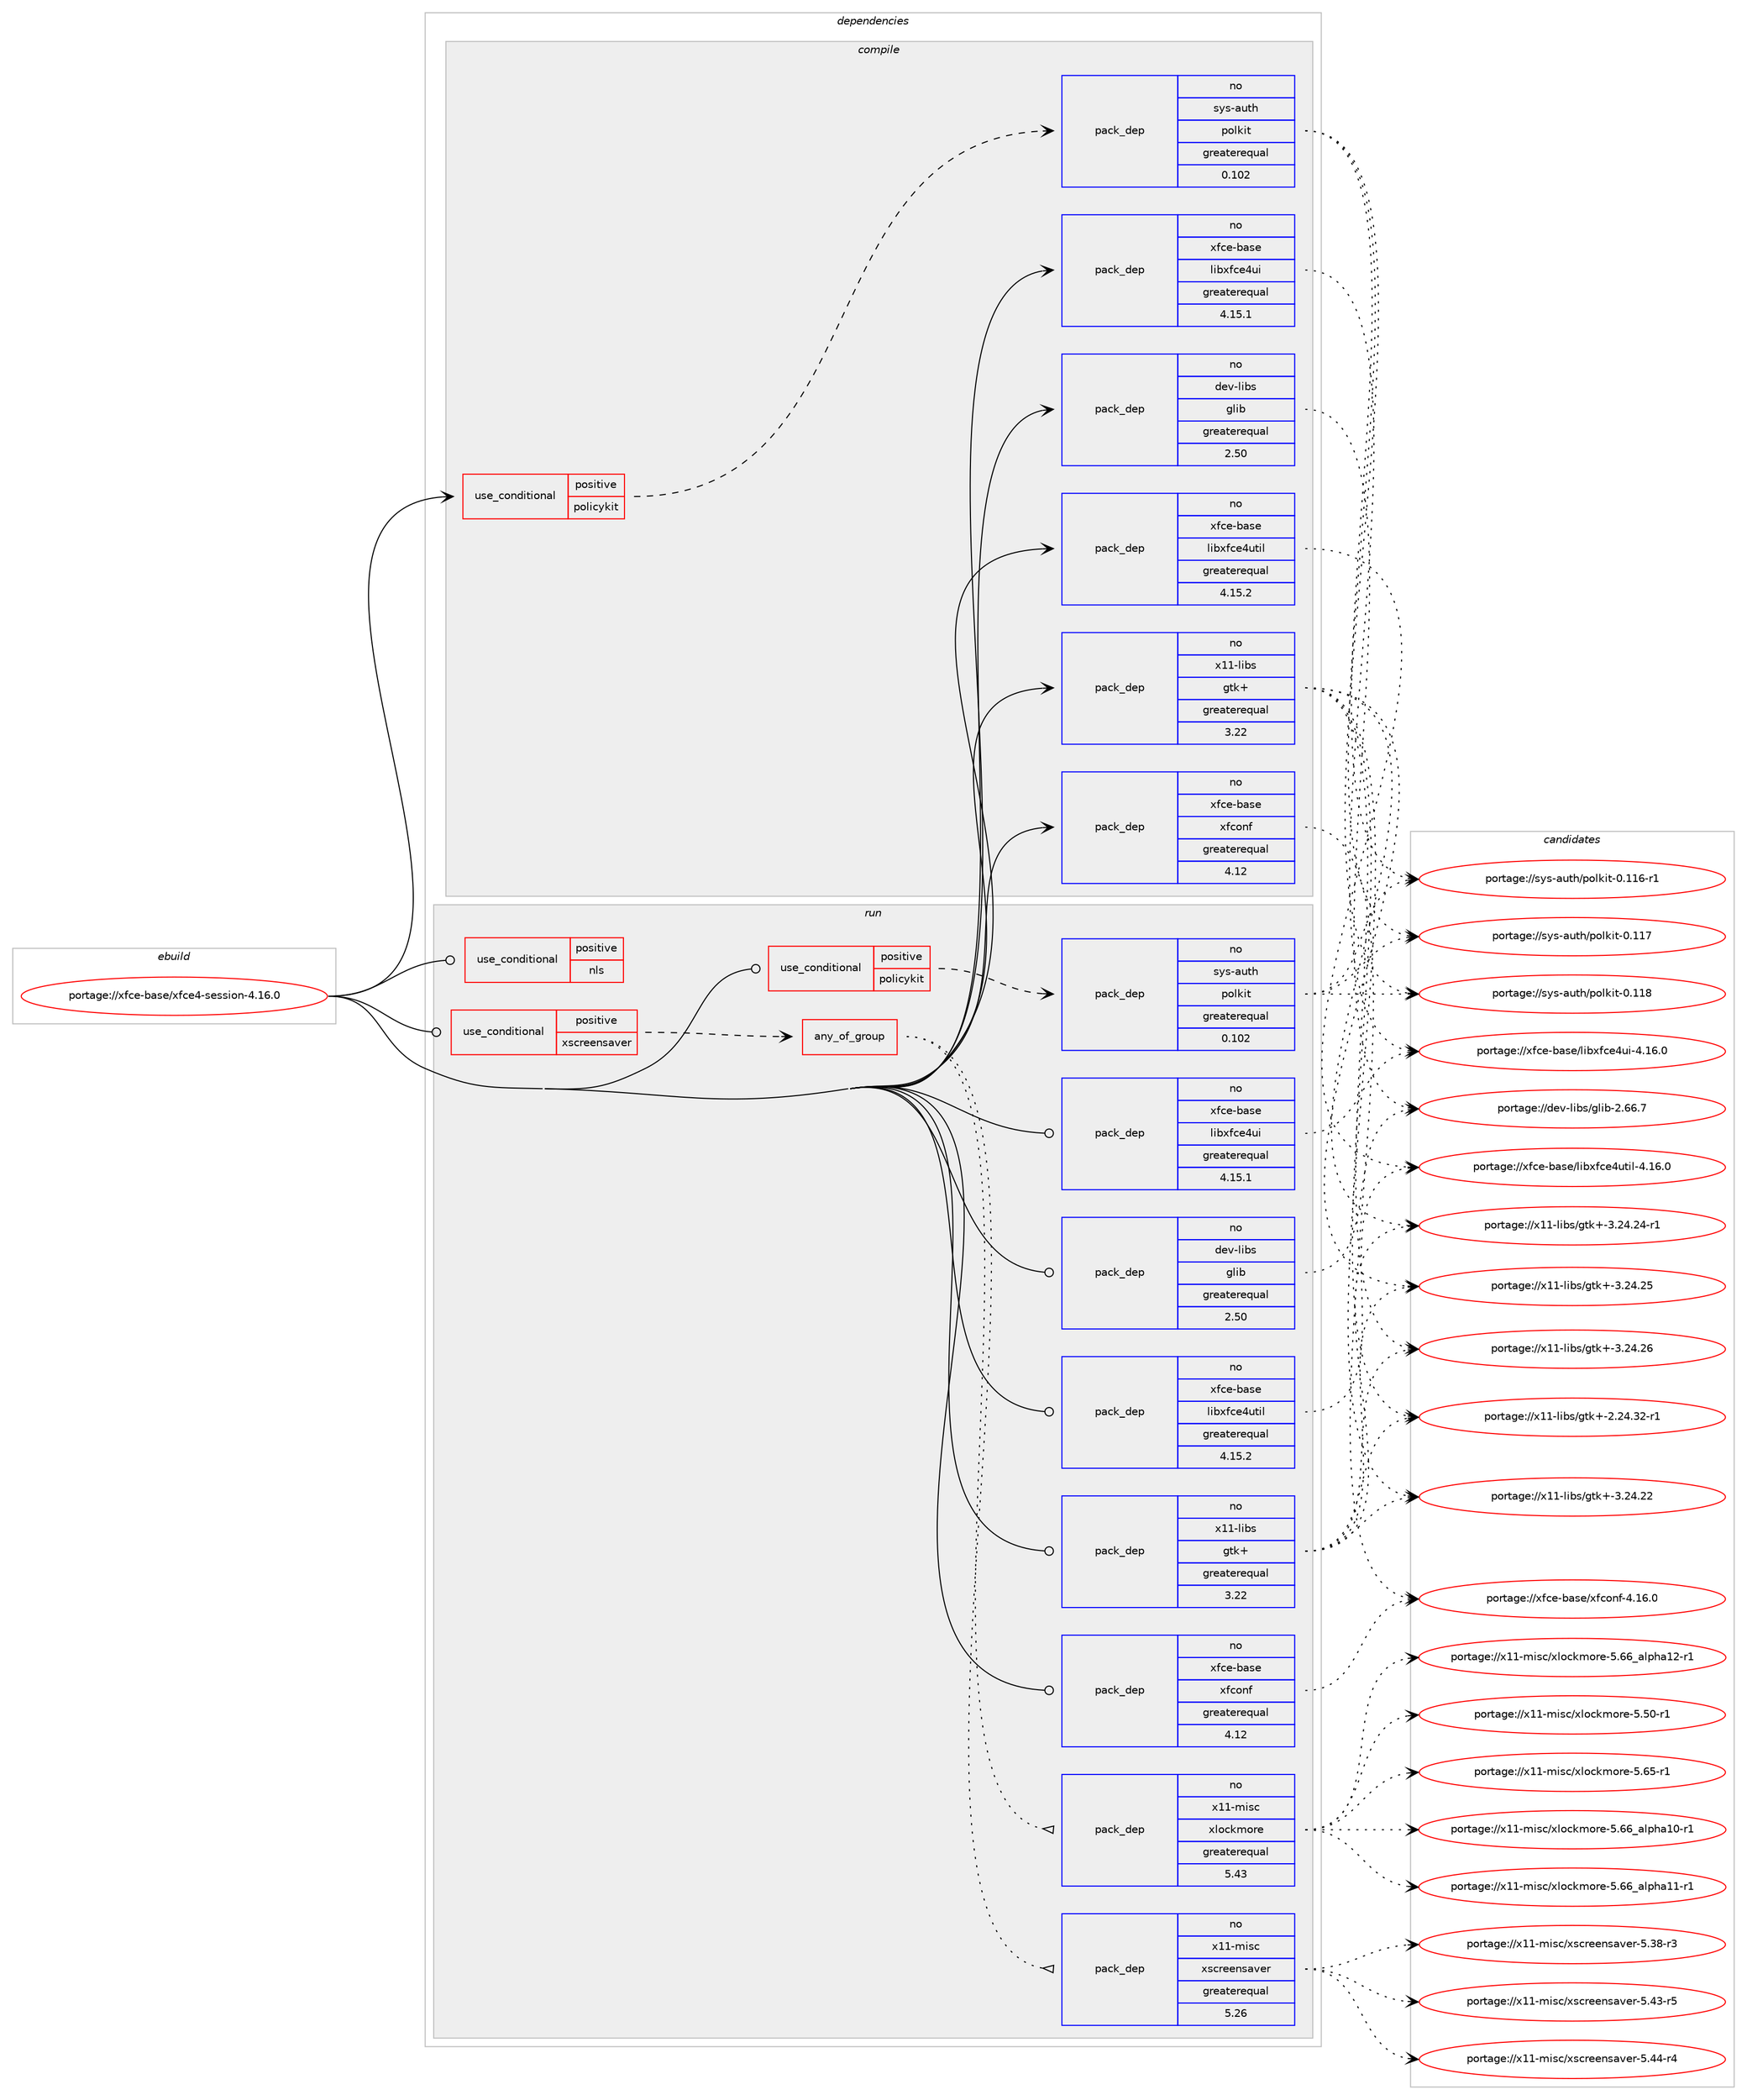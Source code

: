 digraph prolog {

# *************
# Graph options
# *************

newrank=true;
concentrate=true;
compound=true;
graph [rankdir=LR,fontname=Helvetica,fontsize=10,ranksep=1.5];#, ranksep=2.5, nodesep=0.2];
edge  [arrowhead=vee];
node  [fontname=Helvetica,fontsize=10];

# **********
# The ebuild
# **********

subgraph cluster_leftcol {
color=gray;
rank=same;
label=<<i>ebuild</i>>;
id [label="portage://xfce-base/xfce4-session-4.16.0", color=red, width=4, href="../xfce-base/xfce4-session-4.16.0.svg"];
}

# ****************
# The dependencies
# ****************

subgraph cluster_midcol {
color=gray;
label=<<i>dependencies</i>>;
subgraph cluster_compile {
fillcolor="#eeeeee";
style=filled;
label=<<i>compile</i>>;
subgraph cond2332 {
dependency4001 [label=<<TABLE BORDER="0" CELLBORDER="1" CELLSPACING="0" CELLPADDING="4"><TR><TD ROWSPAN="3" CELLPADDING="10">use_conditional</TD></TR><TR><TD>positive</TD></TR><TR><TD>policykit</TD></TR></TABLE>>, shape=none, color=red];
subgraph pack1569 {
dependency4002 [label=<<TABLE BORDER="0" CELLBORDER="1" CELLSPACING="0" CELLPADDING="4" WIDTH="220"><TR><TD ROWSPAN="6" CELLPADDING="30">pack_dep</TD></TR><TR><TD WIDTH="110">no</TD></TR><TR><TD>sys-auth</TD></TR><TR><TD>polkit</TD></TR><TR><TD>greaterequal</TD></TR><TR><TD>0.102</TD></TR></TABLE>>, shape=none, color=blue];
}
dependency4001:e -> dependency4002:w [weight=20,style="dashed",arrowhead="vee"];
}
id:e -> dependency4001:w [weight=20,style="solid",arrowhead="vee"];
subgraph pack1570 {
dependency4003 [label=<<TABLE BORDER="0" CELLBORDER="1" CELLSPACING="0" CELLPADDING="4" WIDTH="220"><TR><TD ROWSPAN="6" CELLPADDING="30">pack_dep</TD></TR><TR><TD WIDTH="110">no</TD></TR><TR><TD>dev-libs</TD></TR><TR><TD>glib</TD></TR><TR><TD>greaterequal</TD></TR><TR><TD>2.50</TD></TR></TABLE>>, shape=none, color=blue];
}
id:e -> dependency4003:w [weight=20,style="solid",arrowhead="vee"];
subgraph pack1571 {
dependency4004 [label=<<TABLE BORDER="0" CELLBORDER="1" CELLSPACING="0" CELLPADDING="4" WIDTH="220"><TR><TD ROWSPAN="6" CELLPADDING="30">pack_dep</TD></TR><TR><TD WIDTH="110">no</TD></TR><TR><TD>x11-libs</TD></TR><TR><TD>gtk+</TD></TR><TR><TD>greaterequal</TD></TR><TR><TD>3.22</TD></TR></TABLE>>, shape=none, color=blue];
}
id:e -> dependency4004:w [weight=20,style="solid",arrowhead="vee"];
# *** BEGIN UNKNOWN DEPENDENCY TYPE (TODO) ***
# id -> package_dependency(portage://xfce-base/xfce4-session-4.16.0,install,no,x11-libs,libSM,none,[,,],[],[])
# *** END UNKNOWN DEPENDENCY TYPE (TODO) ***

# *** BEGIN UNKNOWN DEPENDENCY TYPE (TODO) ***
# id -> package_dependency(portage://xfce-base/xfce4-session-4.16.0,install,no,x11-libs,libX11,none,[,,],[],[])
# *** END UNKNOWN DEPENDENCY TYPE (TODO) ***

# *** BEGIN UNKNOWN DEPENDENCY TYPE (TODO) ***
# id -> package_dependency(portage://xfce-base/xfce4-session-4.16.0,install,no,x11-libs,libwnck,none,[,,],[slot(3)],[])
# *** END UNKNOWN DEPENDENCY TYPE (TODO) ***

subgraph pack1572 {
dependency4005 [label=<<TABLE BORDER="0" CELLBORDER="1" CELLSPACING="0" CELLPADDING="4" WIDTH="220"><TR><TD ROWSPAN="6" CELLPADDING="30">pack_dep</TD></TR><TR><TD WIDTH="110">no</TD></TR><TR><TD>xfce-base</TD></TR><TR><TD>libxfce4ui</TD></TR><TR><TD>greaterequal</TD></TR><TR><TD>4.15.1</TD></TR></TABLE>>, shape=none, color=blue];
}
id:e -> dependency4005:w [weight=20,style="solid",arrowhead="vee"];
subgraph pack1573 {
dependency4006 [label=<<TABLE BORDER="0" CELLBORDER="1" CELLSPACING="0" CELLPADDING="4" WIDTH="220"><TR><TD ROWSPAN="6" CELLPADDING="30">pack_dep</TD></TR><TR><TD WIDTH="110">no</TD></TR><TR><TD>xfce-base</TD></TR><TR><TD>libxfce4util</TD></TR><TR><TD>greaterequal</TD></TR><TR><TD>4.15.2</TD></TR></TABLE>>, shape=none, color=blue];
}
id:e -> dependency4006:w [weight=20,style="solid",arrowhead="vee"];
subgraph pack1574 {
dependency4007 [label=<<TABLE BORDER="0" CELLBORDER="1" CELLSPACING="0" CELLPADDING="4" WIDTH="220"><TR><TD ROWSPAN="6" CELLPADDING="30">pack_dep</TD></TR><TR><TD WIDTH="110">no</TD></TR><TR><TD>xfce-base</TD></TR><TR><TD>xfconf</TD></TR><TR><TD>greaterequal</TD></TR><TR><TD>4.12</TD></TR></TABLE>>, shape=none, color=blue];
}
id:e -> dependency4007:w [weight=20,style="solid",arrowhead="vee"];
}
subgraph cluster_compileandrun {
fillcolor="#eeeeee";
style=filled;
label=<<i>compile and run</i>>;
}
subgraph cluster_run {
fillcolor="#eeeeee";
style=filled;
label=<<i>run</i>>;
subgraph cond2333 {
dependency4008 [label=<<TABLE BORDER="0" CELLBORDER="1" CELLSPACING="0" CELLPADDING="4"><TR><TD ROWSPAN="3" CELLPADDING="10">use_conditional</TD></TR><TR><TD>positive</TD></TR><TR><TD>nls</TD></TR></TABLE>>, shape=none, color=red];
# *** BEGIN UNKNOWN DEPENDENCY TYPE (TODO) ***
# dependency4008 -> package_dependency(portage://xfce-base/xfce4-session-4.16.0,run,no,x11-misc,xdg-user-dirs,none,[,,],[],[])
# *** END UNKNOWN DEPENDENCY TYPE (TODO) ***

}
id:e -> dependency4008:w [weight=20,style="solid",arrowhead="odot"];
subgraph cond2334 {
dependency4009 [label=<<TABLE BORDER="0" CELLBORDER="1" CELLSPACING="0" CELLPADDING="4"><TR><TD ROWSPAN="3" CELLPADDING="10">use_conditional</TD></TR><TR><TD>positive</TD></TR><TR><TD>policykit</TD></TR></TABLE>>, shape=none, color=red];
subgraph pack1575 {
dependency4010 [label=<<TABLE BORDER="0" CELLBORDER="1" CELLSPACING="0" CELLPADDING="4" WIDTH="220"><TR><TD ROWSPAN="6" CELLPADDING="30">pack_dep</TD></TR><TR><TD WIDTH="110">no</TD></TR><TR><TD>sys-auth</TD></TR><TR><TD>polkit</TD></TR><TR><TD>greaterequal</TD></TR><TR><TD>0.102</TD></TR></TABLE>>, shape=none, color=blue];
}
dependency4009:e -> dependency4010:w [weight=20,style="dashed",arrowhead="vee"];
}
id:e -> dependency4009:w [weight=20,style="solid",arrowhead="odot"];
subgraph cond2335 {
dependency4011 [label=<<TABLE BORDER="0" CELLBORDER="1" CELLSPACING="0" CELLPADDING="4"><TR><TD ROWSPAN="3" CELLPADDING="10">use_conditional</TD></TR><TR><TD>positive</TD></TR><TR><TD>xscreensaver</TD></TR></TABLE>>, shape=none, color=red];
subgraph any89 {
dependency4012 [label=<<TABLE BORDER="0" CELLBORDER="1" CELLSPACING="0" CELLPADDING="4"><TR><TD CELLPADDING="10">any_of_group</TD></TR></TABLE>>, shape=none, color=red];# *** BEGIN UNKNOWN DEPENDENCY TYPE (TODO) ***
# dependency4012 -> package_dependency(portage://xfce-base/xfce4-session-4.16.0,run,no,xfce-extra,xfce4-screensaver,none,[,,],[],[])
# *** END UNKNOWN DEPENDENCY TYPE (TODO) ***

subgraph pack1576 {
dependency4013 [label=<<TABLE BORDER="0" CELLBORDER="1" CELLSPACING="0" CELLPADDING="4" WIDTH="220"><TR><TD ROWSPAN="6" CELLPADDING="30">pack_dep</TD></TR><TR><TD WIDTH="110">no</TD></TR><TR><TD>x11-misc</TD></TR><TR><TD>xscreensaver</TD></TR><TR><TD>greaterequal</TD></TR><TR><TD>5.26</TD></TR></TABLE>>, shape=none, color=blue];
}
dependency4012:e -> dependency4013:w [weight=20,style="dotted",arrowhead="oinv"];
subgraph pack1577 {
dependency4014 [label=<<TABLE BORDER="0" CELLBORDER="1" CELLSPACING="0" CELLPADDING="4" WIDTH="220"><TR><TD ROWSPAN="6" CELLPADDING="30">pack_dep</TD></TR><TR><TD WIDTH="110">no</TD></TR><TR><TD>x11-misc</TD></TR><TR><TD>xlockmore</TD></TR><TR><TD>greaterequal</TD></TR><TR><TD>5.43</TD></TR></TABLE>>, shape=none, color=blue];
}
dependency4012:e -> dependency4014:w [weight=20,style="dotted",arrowhead="oinv"];
# *** BEGIN UNKNOWN DEPENDENCY TYPE (TODO) ***
# dependency4012 -> package_dependency(portage://xfce-base/xfce4-session-4.16.0,run,no,x11-misc,slock,none,[,,],[],[])
# *** END UNKNOWN DEPENDENCY TYPE (TODO) ***

# *** BEGIN UNKNOWN DEPENDENCY TYPE (TODO) ***
# dependency4012 -> package_dependency(portage://xfce-base/xfce4-session-4.16.0,run,no,x11-misc,alock,none,[,,],[],[use(enable(pam),none)])
# *** END UNKNOWN DEPENDENCY TYPE (TODO) ***

}
dependency4011:e -> dependency4012:w [weight=20,style="dashed",arrowhead="vee"];
}
id:e -> dependency4011:w [weight=20,style="solid",arrowhead="odot"];
subgraph pack1578 {
dependency4015 [label=<<TABLE BORDER="0" CELLBORDER="1" CELLSPACING="0" CELLPADDING="4" WIDTH="220"><TR><TD ROWSPAN="6" CELLPADDING="30">pack_dep</TD></TR><TR><TD WIDTH="110">no</TD></TR><TR><TD>dev-libs</TD></TR><TR><TD>glib</TD></TR><TR><TD>greaterequal</TD></TR><TR><TD>2.50</TD></TR></TABLE>>, shape=none, color=blue];
}
id:e -> dependency4015:w [weight=20,style="solid",arrowhead="odot"];
# *** BEGIN UNKNOWN DEPENDENCY TYPE (TODO) ***
# id -> package_dependency(portage://xfce-base/xfce4-session-4.16.0,run,no,x11-apps,iceauth,none,[,,],[],[])
# *** END UNKNOWN DEPENDENCY TYPE (TODO) ***

# *** BEGIN UNKNOWN DEPENDENCY TYPE (TODO) ***
# id -> package_dependency(portage://xfce-base/xfce4-session-4.16.0,run,no,x11-apps,xrdb,none,[,,],[],[])
# *** END UNKNOWN DEPENDENCY TYPE (TODO) ***

subgraph pack1579 {
dependency4016 [label=<<TABLE BORDER="0" CELLBORDER="1" CELLSPACING="0" CELLPADDING="4" WIDTH="220"><TR><TD ROWSPAN="6" CELLPADDING="30">pack_dep</TD></TR><TR><TD WIDTH="110">no</TD></TR><TR><TD>x11-libs</TD></TR><TR><TD>gtk+</TD></TR><TR><TD>greaterequal</TD></TR><TR><TD>3.22</TD></TR></TABLE>>, shape=none, color=blue];
}
id:e -> dependency4016:w [weight=20,style="solid",arrowhead="odot"];
# *** BEGIN UNKNOWN DEPENDENCY TYPE (TODO) ***
# id -> package_dependency(portage://xfce-base/xfce4-session-4.16.0,run,no,x11-libs,libSM,none,[,,],[],[])
# *** END UNKNOWN DEPENDENCY TYPE (TODO) ***

# *** BEGIN UNKNOWN DEPENDENCY TYPE (TODO) ***
# id -> package_dependency(portage://xfce-base/xfce4-session-4.16.0,run,no,x11-libs,libX11,none,[,,],[],[])
# *** END UNKNOWN DEPENDENCY TYPE (TODO) ***

# *** BEGIN UNKNOWN DEPENDENCY TYPE (TODO) ***
# id -> package_dependency(portage://xfce-base/xfce4-session-4.16.0,run,no,x11-libs,libwnck,none,[,,],[slot(3)],[])
# *** END UNKNOWN DEPENDENCY TYPE (TODO) ***

subgraph pack1580 {
dependency4017 [label=<<TABLE BORDER="0" CELLBORDER="1" CELLSPACING="0" CELLPADDING="4" WIDTH="220"><TR><TD ROWSPAN="6" CELLPADDING="30">pack_dep</TD></TR><TR><TD WIDTH="110">no</TD></TR><TR><TD>xfce-base</TD></TR><TR><TD>libxfce4ui</TD></TR><TR><TD>greaterequal</TD></TR><TR><TD>4.15.1</TD></TR></TABLE>>, shape=none, color=blue];
}
id:e -> dependency4017:w [weight=20,style="solid",arrowhead="odot"];
subgraph pack1581 {
dependency4018 [label=<<TABLE BORDER="0" CELLBORDER="1" CELLSPACING="0" CELLPADDING="4" WIDTH="220"><TR><TD ROWSPAN="6" CELLPADDING="30">pack_dep</TD></TR><TR><TD WIDTH="110">no</TD></TR><TR><TD>xfce-base</TD></TR><TR><TD>libxfce4util</TD></TR><TR><TD>greaterequal</TD></TR><TR><TD>4.15.2</TD></TR></TABLE>>, shape=none, color=blue];
}
id:e -> dependency4018:w [weight=20,style="solid",arrowhead="odot"];
subgraph pack1582 {
dependency4019 [label=<<TABLE BORDER="0" CELLBORDER="1" CELLSPACING="0" CELLPADDING="4" WIDTH="220"><TR><TD ROWSPAN="6" CELLPADDING="30">pack_dep</TD></TR><TR><TD WIDTH="110">no</TD></TR><TR><TD>xfce-base</TD></TR><TR><TD>xfconf</TD></TR><TR><TD>greaterequal</TD></TR><TR><TD>4.12</TD></TR></TABLE>>, shape=none, color=blue];
}
id:e -> dependency4019:w [weight=20,style="solid",arrowhead="odot"];
}
}

# **************
# The candidates
# **************

subgraph cluster_choices {
rank=same;
color=gray;
label=<<i>candidates</i>>;

subgraph choice1569 {
color=black;
nodesep=1;
choice1151211154597117116104471121111081071051164548464949544511449 [label="portage://sys-auth/polkit-0.116-r1", color=red, width=4,href="../sys-auth/polkit-0.116-r1.svg"];
choice115121115459711711610447112111108107105116454846494955 [label="portage://sys-auth/polkit-0.117", color=red, width=4,href="../sys-auth/polkit-0.117.svg"];
choice115121115459711711610447112111108107105116454846494956 [label="portage://sys-auth/polkit-0.118", color=red, width=4,href="../sys-auth/polkit-0.118.svg"];
dependency4002:e -> choice1151211154597117116104471121111081071051164548464949544511449:w [style=dotted,weight="100"];
dependency4002:e -> choice115121115459711711610447112111108107105116454846494955:w [style=dotted,weight="100"];
dependency4002:e -> choice115121115459711711610447112111108107105116454846494956:w [style=dotted,weight="100"];
}
subgraph choice1570 {
color=black;
nodesep=1;
choice1001011184510810598115471031081059845504654544655 [label="portage://dev-libs/glib-2.66.7", color=red, width=4,href="../dev-libs/glib-2.66.7.svg"];
dependency4003:e -> choice1001011184510810598115471031081059845504654544655:w [style=dotted,weight="100"];
}
subgraph choice1571 {
color=black;
nodesep=1;
choice12049494510810598115471031161074345504650524651504511449 [label="portage://x11-libs/gtk+-2.24.32-r1", color=red, width=4,href="../x11-libs/gtk+-2.24.32-r1.svg"];
choice1204949451081059811547103116107434551465052465050 [label="portage://x11-libs/gtk+-3.24.22", color=red, width=4,href="../x11-libs/gtk+-3.24.22.svg"];
choice12049494510810598115471031161074345514650524650524511449 [label="portage://x11-libs/gtk+-3.24.24-r1", color=red, width=4,href="../x11-libs/gtk+-3.24.24-r1.svg"];
choice1204949451081059811547103116107434551465052465053 [label="portage://x11-libs/gtk+-3.24.25", color=red, width=4,href="../x11-libs/gtk+-3.24.25.svg"];
choice1204949451081059811547103116107434551465052465054 [label="portage://x11-libs/gtk+-3.24.26", color=red, width=4,href="../x11-libs/gtk+-3.24.26.svg"];
dependency4004:e -> choice12049494510810598115471031161074345504650524651504511449:w [style=dotted,weight="100"];
dependency4004:e -> choice1204949451081059811547103116107434551465052465050:w [style=dotted,weight="100"];
dependency4004:e -> choice12049494510810598115471031161074345514650524650524511449:w [style=dotted,weight="100"];
dependency4004:e -> choice1204949451081059811547103116107434551465052465053:w [style=dotted,weight="100"];
dependency4004:e -> choice1204949451081059811547103116107434551465052465054:w [style=dotted,weight="100"];
}
subgraph choice1572 {
color=black;
nodesep=1;
choice120102991014598971151014710810598120102991015211710545524649544648 [label="portage://xfce-base/libxfce4ui-4.16.0", color=red, width=4,href="../xfce-base/libxfce4ui-4.16.0.svg"];
dependency4005:e -> choice120102991014598971151014710810598120102991015211710545524649544648:w [style=dotted,weight="100"];
}
subgraph choice1573 {
color=black;
nodesep=1;
choice120102991014598971151014710810598120102991015211711610510845524649544648 [label="portage://xfce-base/libxfce4util-4.16.0", color=red, width=4,href="../xfce-base/libxfce4util-4.16.0.svg"];
dependency4006:e -> choice120102991014598971151014710810598120102991015211711610510845524649544648:w [style=dotted,weight="100"];
}
subgraph choice1574 {
color=black;
nodesep=1;
choice12010299101459897115101471201029911111010245524649544648 [label="portage://xfce-base/xfconf-4.16.0", color=red, width=4,href="../xfce-base/xfconf-4.16.0.svg"];
dependency4007:e -> choice12010299101459897115101471201029911111010245524649544648:w [style=dotted,weight="100"];
}
subgraph choice1575 {
color=black;
nodesep=1;
choice1151211154597117116104471121111081071051164548464949544511449 [label="portage://sys-auth/polkit-0.116-r1", color=red, width=4,href="../sys-auth/polkit-0.116-r1.svg"];
choice115121115459711711610447112111108107105116454846494955 [label="portage://sys-auth/polkit-0.117", color=red, width=4,href="../sys-auth/polkit-0.117.svg"];
choice115121115459711711610447112111108107105116454846494956 [label="portage://sys-auth/polkit-0.118", color=red, width=4,href="../sys-auth/polkit-0.118.svg"];
dependency4010:e -> choice1151211154597117116104471121111081071051164548464949544511449:w [style=dotted,weight="100"];
dependency4010:e -> choice115121115459711711610447112111108107105116454846494955:w [style=dotted,weight="100"];
dependency4010:e -> choice115121115459711711610447112111108107105116454846494956:w [style=dotted,weight="100"];
}
subgraph choice1576 {
color=black;
nodesep=1;
choice1204949451091051159947120115991141011011101159711810111445534651564511451 [label="portage://x11-misc/xscreensaver-5.38-r3", color=red, width=4,href="../x11-misc/xscreensaver-5.38-r3.svg"];
choice1204949451091051159947120115991141011011101159711810111445534652514511453 [label="portage://x11-misc/xscreensaver-5.43-r5", color=red, width=4,href="../x11-misc/xscreensaver-5.43-r5.svg"];
choice1204949451091051159947120115991141011011101159711810111445534652524511452 [label="portage://x11-misc/xscreensaver-5.44-r4", color=red, width=4,href="../x11-misc/xscreensaver-5.44-r4.svg"];
dependency4013:e -> choice1204949451091051159947120115991141011011101159711810111445534651564511451:w [style=dotted,weight="100"];
dependency4013:e -> choice1204949451091051159947120115991141011011101159711810111445534652514511453:w [style=dotted,weight="100"];
dependency4013:e -> choice1204949451091051159947120115991141011011101159711810111445534652524511452:w [style=dotted,weight="100"];
}
subgraph choice1577 {
color=black;
nodesep=1;
choice12049494510910511599471201081119910710911111410145534653484511449 [label="portage://x11-misc/xlockmore-5.50-r1", color=red, width=4,href="../x11-misc/xlockmore-5.50-r1.svg"];
choice12049494510910511599471201081119910710911111410145534654534511449 [label="portage://x11-misc/xlockmore-5.65-r1", color=red, width=4,href="../x11-misc/xlockmore-5.65-r1.svg"];
choice120494945109105115994712010811199107109111114101455346545495971081121049749484511449 [label="portage://x11-misc/xlockmore-5.66_alpha10-r1", color=red, width=4,href="../x11-misc/xlockmore-5.66_alpha10-r1.svg"];
choice120494945109105115994712010811199107109111114101455346545495971081121049749494511449 [label="portage://x11-misc/xlockmore-5.66_alpha11-r1", color=red, width=4,href="../x11-misc/xlockmore-5.66_alpha11-r1.svg"];
choice120494945109105115994712010811199107109111114101455346545495971081121049749504511449 [label="portage://x11-misc/xlockmore-5.66_alpha12-r1", color=red, width=4,href="../x11-misc/xlockmore-5.66_alpha12-r1.svg"];
dependency4014:e -> choice12049494510910511599471201081119910710911111410145534653484511449:w [style=dotted,weight="100"];
dependency4014:e -> choice12049494510910511599471201081119910710911111410145534654534511449:w [style=dotted,weight="100"];
dependency4014:e -> choice120494945109105115994712010811199107109111114101455346545495971081121049749484511449:w [style=dotted,weight="100"];
dependency4014:e -> choice120494945109105115994712010811199107109111114101455346545495971081121049749494511449:w [style=dotted,weight="100"];
dependency4014:e -> choice120494945109105115994712010811199107109111114101455346545495971081121049749504511449:w [style=dotted,weight="100"];
}
subgraph choice1578 {
color=black;
nodesep=1;
choice1001011184510810598115471031081059845504654544655 [label="portage://dev-libs/glib-2.66.7", color=red, width=4,href="../dev-libs/glib-2.66.7.svg"];
dependency4015:e -> choice1001011184510810598115471031081059845504654544655:w [style=dotted,weight="100"];
}
subgraph choice1579 {
color=black;
nodesep=1;
choice12049494510810598115471031161074345504650524651504511449 [label="portage://x11-libs/gtk+-2.24.32-r1", color=red, width=4,href="../x11-libs/gtk+-2.24.32-r1.svg"];
choice1204949451081059811547103116107434551465052465050 [label="portage://x11-libs/gtk+-3.24.22", color=red, width=4,href="../x11-libs/gtk+-3.24.22.svg"];
choice12049494510810598115471031161074345514650524650524511449 [label="portage://x11-libs/gtk+-3.24.24-r1", color=red, width=4,href="../x11-libs/gtk+-3.24.24-r1.svg"];
choice1204949451081059811547103116107434551465052465053 [label="portage://x11-libs/gtk+-3.24.25", color=red, width=4,href="../x11-libs/gtk+-3.24.25.svg"];
choice1204949451081059811547103116107434551465052465054 [label="portage://x11-libs/gtk+-3.24.26", color=red, width=4,href="../x11-libs/gtk+-3.24.26.svg"];
dependency4016:e -> choice12049494510810598115471031161074345504650524651504511449:w [style=dotted,weight="100"];
dependency4016:e -> choice1204949451081059811547103116107434551465052465050:w [style=dotted,weight="100"];
dependency4016:e -> choice12049494510810598115471031161074345514650524650524511449:w [style=dotted,weight="100"];
dependency4016:e -> choice1204949451081059811547103116107434551465052465053:w [style=dotted,weight="100"];
dependency4016:e -> choice1204949451081059811547103116107434551465052465054:w [style=dotted,weight="100"];
}
subgraph choice1580 {
color=black;
nodesep=1;
choice120102991014598971151014710810598120102991015211710545524649544648 [label="portage://xfce-base/libxfce4ui-4.16.0", color=red, width=4,href="../xfce-base/libxfce4ui-4.16.0.svg"];
dependency4017:e -> choice120102991014598971151014710810598120102991015211710545524649544648:w [style=dotted,weight="100"];
}
subgraph choice1581 {
color=black;
nodesep=1;
choice120102991014598971151014710810598120102991015211711610510845524649544648 [label="portage://xfce-base/libxfce4util-4.16.0", color=red, width=4,href="../xfce-base/libxfce4util-4.16.0.svg"];
dependency4018:e -> choice120102991014598971151014710810598120102991015211711610510845524649544648:w [style=dotted,weight="100"];
}
subgraph choice1582 {
color=black;
nodesep=1;
choice12010299101459897115101471201029911111010245524649544648 [label="portage://xfce-base/xfconf-4.16.0", color=red, width=4,href="../xfce-base/xfconf-4.16.0.svg"];
dependency4019:e -> choice12010299101459897115101471201029911111010245524649544648:w [style=dotted,weight="100"];
}
}

}
